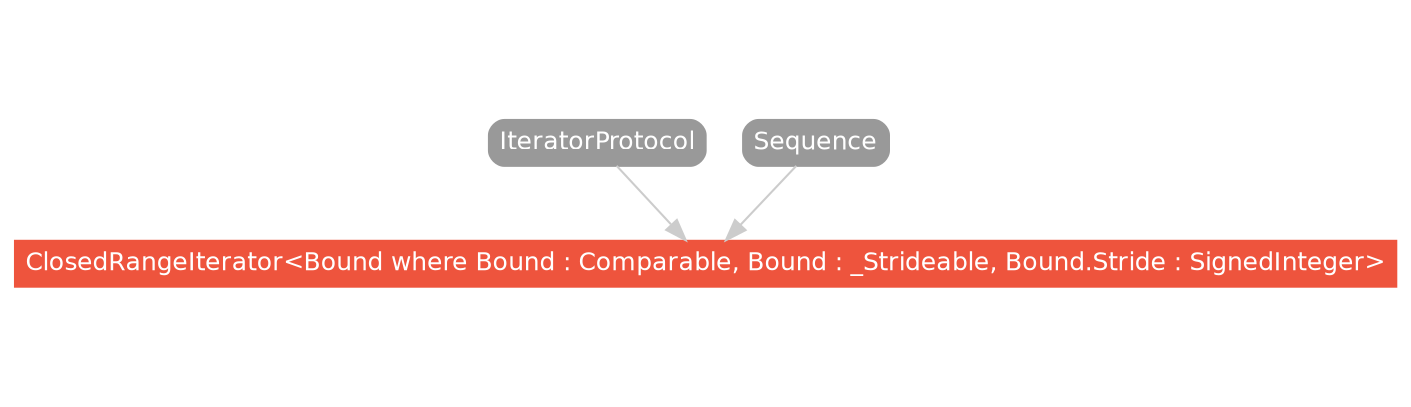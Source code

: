 strict digraph "ClosedRangeIterator<Bound where Bound : Comparable, Bound : _Strideable, Bound.Stride : SignedInteger> - Type Hierarchy - SwiftDoc.org" {
    pad="0.1,0.8"
    node [shape=box, style="filled,rounded", color="#999999", fillcolor="#999999", fontcolor=white, fontname=Helvetica, fontnames="Helvetica,sansserif", fontsize=12, margin="0.07,0.05", height="0.3"]
    edge [color="#cccccc"]
    "ClosedRangeIterator<Bound where Bound : Comparable, Bound : _Strideable, Bound.Stride : SignedInteger>" [URL="/type/ClosedRangeIterator/", style="filled", fillcolor="#ee543d", color="#ee543d"]
    "IteratorProtocol" [URL="/protocol/IteratorProtocol/hierarchy/"]
    "Sequence" [URL="/protocol/Sequence/hierarchy/"]    "IteratorProtocol" -> "ClosedRangeIterator<Bound where Bound : Comparable, Bound : _Strideable, Bound.Stride : SignedInteger>"
    "Sequence" -> "ClosedRangeIterator<Bound where Bound : Comparable, Bound : _Strideable, Bound.Stride : SignedInteger>"
    subgraph Types {
        rank = max; "ClosedRangeIterator<Bound where Bound : Comparable, Bound : _Strideable, Bound.Stride : SignedInteger>";
    }
}
